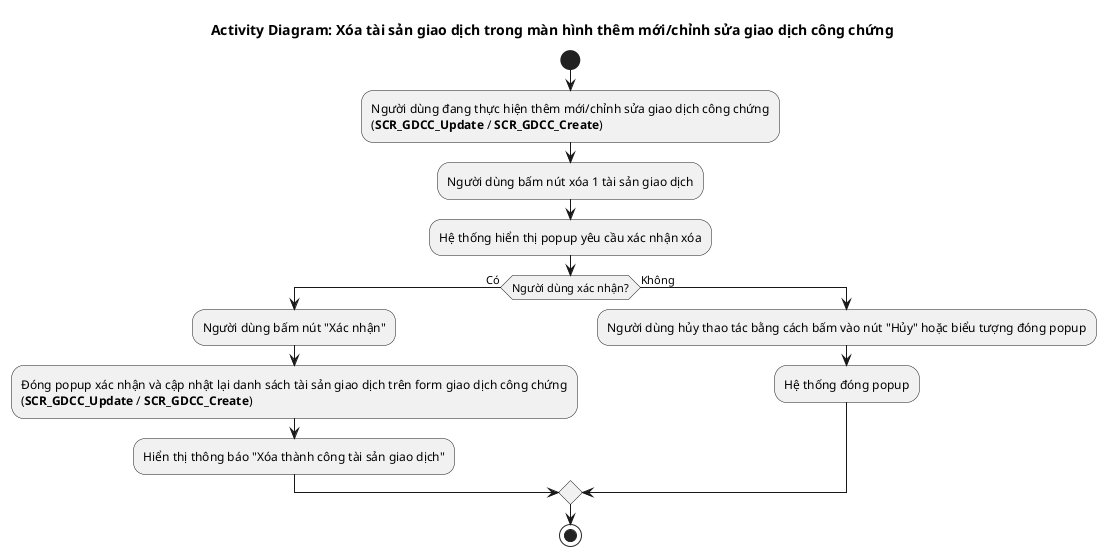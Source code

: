 @startuml AD_TSGD_Delete
!pragma layout smetana
title Activity Diagram: Xóa tài sản giao dịch trong màn hình thêm mới/chỉnh sửa giao dịch công chứng

start
:Người dùng đang thực hiện thêm mới/chỉnh sửa giao dịch công chứng\n(**SCR_GDCC_Update** / **SCR_GDCC_Create**);
:Người dùng bấm nút xóa 1 tài sản giao dịch;
:Hệ thống hiển thị popup yêu cầu xác nhận xóa;
if (Người dùng xác nhận?) then (Có)
  :Người dùng bấm nút "Xác nhận";
  :Đóng popup xác nhận và cập nhật lại danh sách tài sản giao dịch trên form giao dịch công chứng\n(**SCR_GDCC_Update** / **SCR_GDCC_Create**);
  :Hiển thị thông báo "Xóa thành công tài sản giao dịch";
else (Không)
  :Người dùng hủy thao tác bằng cách bấm vào nút "Hủy" hoặc biểu tượng đóng popup;
  :Hệ thống đóng popup;
endif
stop
@enduml

